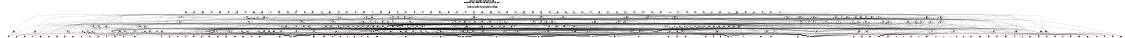 # Network structure generated by ABC

digraph network {
size = "7.5,10";
center = true;
edge [dir = back];

{
  node [shape = plaintext];
  edge [style = invis];
  LevelTitle1 [label=""];
  LevelTitle2 [label=""];
  Level5 [label = ""];
  Level4 [label = ""];
  Level3 [label = ""];
  Level2 [label = ""];
  Level1 [label = ""];
  Level0 [label = ""];
  LevelTitle1 ->  LevelTitle2 ->  Level5 ->  Level4 ->  Level3 ->  Level2 ->  Level1 ->  Level0;
}

{
  rank = same;
  LevelTitle1;
  title1 [shape=plaintext,
          fontsize=20,
          fontname = "Times-Roman",
          label="Network structure visualized by ABC\nBenchmark \"top\". Time was Wed Oct 16 16:07:39 2024. "
         ];
}

{
  rank = same;
  LevelTitle2;
  title2 [shape=plaintext,
          fontsize=18,
          fontname = "Times-Roman",
          label="The network contains 195 logic nodes and 0 latches.\n"
         ];
}

{
  rank = same;
  Level5;
  Node95 [label = "pc3", shape = invtriangle, color = coral, fillcolor = coral];
  Node96 [label = "pd4", shape = invtriangle, color = coral, fillcolor = coral];
  Node97 [label = "pe5", shape = invtriangle, color = coral, fillcolor = coral];
  Node98 [label = "pb3", shape = invtriangle, color = coral, fillcolor = coral];
  Node99 [label = "pd5", shape = invtriangle, color = coral, fillcolor = coral];
  Node100 [label = "pe4", shape = invtriangle, color = coral, fillcolor = coral];
  Node101 [label = "pa3", shape = invtriangle, color = coral, fillcolor = coral];
  Node102 [label = "pf4", shape = invtriangle, color = coral, fillcolor = coral];
  Node103 [label = "pg5", shape = invtriangle, color = coral, fillcolor = coral];
  Node104 [label = "pf5", shape = invtriangle, color = coral, fillcolor = coral];
  Node105 [label = "pg4", shape = invtriangle, color = coral, fillcolor = coral];
  Node106 [label = "pa5", shape = invtriangle, color = coral, fillcolor = coral];
  Node107 [label = "pg3", shape = invtriangle, color = coral, fillcolor = coral];
  Node108 [label = "pa4", shape = invtriangle, color = coral, fillcolor = coral];
  Node109 [label = "pf3", shape = invtriangle, color = coral, fillcolor = coral];
  Node110 [label = "pb4", shape = invtriangle, color = coral, fillcolor = coral];
  Node111 [label = "pc5", shape = invtriangle, color = coral, fillcolor = coral];
  Node112 [label = "pe3", shape = invtriangle, color = coral, fillcolor = coral];
  Node113 [label = "pb5", shape = invtriangle, color = coral, fillcolor = coral];
  Node114 [label = "pc4", shape = invtriangle, color = coral, fillcolor = coral];
  Node115 [label = "pd3", shape = invtriangle, color = coral, fillcolor = coral];
  Node116 [label = "pk3", shape = invtriangle, color = coral, fillcolor = coral];
  Node117 [label = "pl4", shape = invtriangle, color = coral, fillcolor = coral];
  Node118 [label = "pm5", shape = invtriangle, color = coral, fillcolor = coral];
  Node119 [label = "pj3", shape = invtriangle, color = coral, fillcolor = coral];
  Node120 [label = "pl5", shape = invtriangle, color = coral, fillcolor = coral];
  Node121 [label = "pm4", shape = invtriangle, color = coral, fillcolor = coral];
  Node122 [label = "pi3", shape = invtriangle, color = coral, fillcolor = coral];
  Node123 [label = "pn4", shape = invtriangle, color = coral, fillcolor = coral];
  Node124 [label = "po5", shape = invtriangle, color = coral, fillcolor = coral];
  Node125 [label = "ph3", shape = invtriangle, color = coral, fillcolor = coral];
  Node126 [label = "pn5", shape = invtriangle, color = coral, fillcolor = coral];
  Node127 [label = "po4", shape = invtriangle, color = coral, fillcolor = coral];
  Node128 [label = "ph4", shape = invtriangle, color = coral, fillcolor = coral];
  Node129 [label = "pi5", shape = invtriangle, color = coral, fillcolor = coral];
  Node130 [label = "po3", shape = invtriangle, color = coral, fillcolor = coral];
  Node131 [label = "ph5", shape = invtriangle, color = coral, fillcolor = coral];
  Node132 [label = "pi4", shape = invtriangle, color = coral, fillcolor = coral];
  Node133 [label = "pn3", shape = invtriangle, color = coral, fillcolor = coral];
  Node134 [label = "pj4", shape = invtriangle, color = coral, fillcolor = coral];
  Node135 [label = "pk5", shape = invtriangle, color = coral, fillcolor = coral];
  Node136 [label = "pm3", shape = invtriangle, color = coral, fillcolor = coral];
  Node137 [label = "pj5", shape = invtriangle, color = coral, fillcolor = coral];
  Node138 [label = "pk4", shape = invtriangle, color = coral, fillcolor = coral];
  Node139 [label = "pl3", shape = invtriangle, color = coral, fillcolor = coral];
  Node140 [label = "ps3", shape = invtriangle, color = coral, fillcolor = coral];
  Node141 [label = "pt4", shape = invtriangle, color = coral, fillcolor = coral];
  Node142 [label = "pr3", shape = invtriangle, color = coral, fillcolor = coral];
  Node143 [label = "pu4", shape = invtriangle, color = coral, fillcolor = coral];
  Node144 [label = "pq3", shape = invtriangle, color = coral, fillcolor = coral];
  Node145 [label = "pv4", shape = invtriangle, color = coral, fillcolor = coral];
  Node146 [label = "pp3", shape = invtriangle, color = coral, fillcolor = coral];
  Node147 [label = "pw4", shape = invtriangle, color = coral, fillcolor = coral];
  Node148 [label = "pp4", shape = invtriangle, color = coral, fillcolor = coral];
  Node149 [label = "pw3", shape = invtriangle, color = coral, fillcolor = coral];
  Node150 [label = "pq4", shape = invtriangle, color = coral, fillcolor = coral];
  Node151 [label = "pv3", shape = invtriangle, color = coral, fillcolor = coral];
  Node152 [label = "pw2", shape = invtriangle, color = coral, fillcolor = coral];
  Node153 [label = "pr4", shape = invtriangle, color = coral, fillcolor = coral];
  Node154 [label = "pu3", shape = invtriangle, color = coral, fillcolor = coral];
  Node155 [label = "ps4", shape = invtriangle, color = coral, fillcolor = coral];
  Node156 [label = "pt3", shape = invtriangle, color = coral, fillcolor = coral];
  Node157 [label = "pz2", shape = invtriangle, color = coral, fillcolor = coral];
  Node158 [label = "pz3", shape = invtriangle, color = coral, fillcolor = coral];
  Node159 [label = "px2", shape = invtriangle, color = coral, fillcolor = coral];
  Node160 [label = "py3", shape = invtriangle, color = coral, fillcolor = coral];
  Node161 [label = "px3", shape = invtriangle, color = coral, fillcolor = coral];
  Node162 [label = "py2", shape = invtriangle, color = coral, fillcolor = coral];
  Node163 [label = "px4", shape = invtriangle, color = coral, fillcolor = coral];
  Node164 [label = "py4", shape = invtriangle, color = coral, fillcolor = coral];
  Node165 [label = "pz4", shape = invtriangle, color = coral, fillcolor = coral];
}

{
  rank = same;
  Level4;
  Node172 [label = "172\n", shape = ellipse];
  Node195 [label = "195\n", shape = ellipse];
  Node202 [label = "202\n", shape = ellipse];
  Node211 [label = "211\n", shape = ellipse];
  Node216 [label = "216\n", shape = ellipse];
  Node222 [label = "222\n", shape = ellipse];
  Node225 [label = "225\n", shape = ellipse];
  Node231 [label = "231\n", shape = ellipse];
  Node237 [label = "237\n", shape = ellipse];
  Node241 [label = "241\n", shape = ellipse];
  Node250 [label = "250\n", shape = ellipse];
  Node255 [label = "255\n", shape = ellipse];
  Node264 [label = "264\n", shape = ellipse];
  Node269 [label = "269\n", shape = ellipse];
  Node273 [label = "273\n", shape = ellipse];
  Node276 [label = "276\n", shape = ellipse];
  Node290 [label = "290\n", shape = ellipse];
  Node301 [label = "301\n", shape = ellipse];
  Node306 [label = "306\n", shape = ellipse];
  Node310 [label = "310\n", shape = ellipse];
  Node314 [label = "314\n", shape = ellipse];
  Node318 [label = "318\n", shape = ellipse];
  Node321 [label = "321\n", shape = ellipse];
  Node325 [label = "325\n", shape = ellipse];
  Node328 [label = "328\n", shape = ellipse];
  Node331 [label = "331\n", shape = ellipse];
  Node335 [label = "335\n", shape = ellipse];
  Node339 [label = "339\n", shape = ellipse];
  Node342 [label = "342\n", shape = ellipse];
  Node347 [label = "347\n", shape = ellipse];
  Node350 [label = "350\n", shape = ellipse];
  Node353 [label = "353\n", shape = ellipse];
}

{
  rank = same;
  Level3;
  Node167 [label = "167\n", shape = ellipse];
  Node173 [label = "173\n", shape = ellipse];
  Node183 [label = "183\n", shape = ellipse];
  Node189 [label = "189\n", shape = ellipse];
  Node196 [label = "196\n", shape = ellipse];
  Node203 [label = "203\n", shape = ellipse];
  Node212 [label = "212\n", shape = ellipse];
  Node217 [label = "217\n", shape = ellipse];
  Node219 [label = "219\n", shape = ellipse];
  Node221 [label = "221\n", shape = ellipse];
  Node223 [label = "223\n", shape = ellipse];
  Node226 [label = "226\n", shape = ellipse];
  Node232 [label = "232\n", shape = ellipse];
  Node238 [label = "238\n", shape = ellipse];
  Node242 [label = "242\n", shape = ellipse];
  Node251 [label = "251\n", shape = ellipse];
  Node256 [label = "256\n", shape = ellipse];
  Node265 [label = "265\n", shape = ellipse];
  Node270 [label = "270\n", shape = ellipse];
  Node274 [label = "274\n", shape = ellipse];
  Node277 [label = "277\n", shape = ellipse];
  Node283 [label = "283\n", shape = ellipse];
  Node286 [label = "286\n", shape = ellipse];
  Node291 [label = "291\n", shape = ellipse];
  Node295 [label = "295\n", shape = ellipse];
  Node296 [label = "296\n", shape = ellipse];
  Node298 [label = "298\n", shape = ellipse];
  Node302 [label = "302\n", shape = ellipse];
  Node307 [label = "307\n", shape = ellipse];
  Node311 [label = "311\n", shape = ellipse];
  Node315 [label = "315\n", shape = ellipse];
  Node319 [label = "319\n", shape = ellipse];
  Node322 [label = "322\n", shape = ellipse];
  Node326 [label = "326\n", shape = ellipse];
  Node329 [label = "329\n", shape = ellipse];
  Node332 [label = "332\n", shape = ellipse];
  Node336 [label = "336\n", shape = ellipse];
  Node340 [label = "340\n", shape = ellipse];
  Node343 [label = "343\n", shape = ellipse];
  Node348 [label = "348\n", shape = ellipse];
  Node351 [label = "351\n", shape = ellipse];
  Node354 [label = "354\n", shape = ellipse];
}

{
  rank = same;
  Level2;
  Node168 [label = "168\n", shape = ellipse];
  Node174 [label = "174\n", shape = ellipse];
  Node179 [label = "179\n", shape = ellipse];
  Node184 [label = "184\n", shape = ellipse];
  Node186 [label = "186\n", shape = ellipse];
  Node190 [label = "190\n", shape = ellipse];
  Node193 [label = "193\n", shape = ellipse];
  Node197 [label = "197\n", shape = ellipse];
  Node201 [label = "201\n", shape = ellipse];
  Node204 [label = "204\n", shape = ellipse];
  Node205 [label = "205\n", shape = ellipse];
  Node207 [label = "207\n", shape = ellipse];
  Node209 [label = "209\n", shape = ellipse];
  Node214 [label = "214\n", shape = ellipse];
  Node220 [label = "220\n", shape = ellipse];
  Node224 [label = "224\n", shape = ellipse];
  Node228 [label = "228\n", shape = ellipse];
  Node233 [label = "233\n", shape = ellipse];
  Node239 [label = "239\n", shape = ellipse];
  Node243 [label = "243\n", shape = ellipse];
  Node244 [label = "244\n", shape = ellipse];
  Node248 [label = "248\n", shape = ellipse];
  Node252 [label = "252\n", shape = ellipse];
  Node253 [label = "253\n", shape = ellipse];
  Node257 [label = "257\n", shape = ellipse];
  Node260 [label = "260\n", shape = ellipse];
  Node261 [label = "261\n", shape = ellipse];
  Node266 [label = "266\n", shape = ellipse];
  Node267 [label = "267\n", shape = ellipse];
  Node271 [label = "271\n", shape = ellipse];
  Node275 [label = "275\n", shape = ellipse];
  Node278 [label = "278\n", shape = ellipse];
  Node280 [label = "280\n", shape = ellipse];
  Node284 [label = "284\n", shape = ellipse];
  Node285 [label = "285\n", shape = ellipse];
  Node287 [label = "287\n", shape = ellipse];
  Node292 [label = "292\n", shape = ellipse];
  Node294 [label = "294\n", shape = ellipse];
  Node297 [label = "297\n", shape = ellipse];
  Node299 [label = "299\n", shape = ellipse];
  Node300 [label = "300\n", shape = ellipse];
  Node303 [label = "303\n", shape = ellipse];
  Node308 [label = "308\n", shape = ellipse];
  Node312 [label = "312\n", shape = ellipse];
  Node316 [label = "316\n", shape = ellipse];
  Node320 [label = "320\n", shape = ellipse];
  Node323 [label = "323\n", shape = ellipse];
  Node324 [label = "324\n", shape = ellipse];
  Node327 [label = "327\n", shape = ellipse];
  Node330 [label = "330\n", shape = ellipse];
  Node333 [label = "333\n", shape = ellipse];
  Node337 [label = "337\n", shape = ellipse];
  Node345 [label = "345\n", shape = ellipse];
  Node349 [label = "349\n", shape = ellipse];
  Node352 [label = "352\n", shape = ellipse];
  Node355 [label = "355\n", shape = ellipse];
}

{
  rank = same;
  Level1;
  Node169 [label = "169\n", shape = ellipse];
  Node170 [label = "170\n", shape = ellipse];
  Node171 [label = "171\n", shape = ellipse];
  Node175 [label = "175\n", shape = ellipse];
  Node176 [label = "176\n", shape = ellipse];
  Node177 [label = "177\n", shape = ellipse];
  Node178 [label = "178\n", shape = ellipse];
  Node180 [label = "180\n", shape = ellipse];
  Node181 [label = "181\n", shape = ellipse];
  Node182 [label = "182\n", shape = ellipse];
  Node185 [label = "185\n", shape = ellipse];
  Node187 [label = "187\n", shape = ellipse];
  Node188 [label = "188\n", shape = ellipse];
  Node191 [label = "191\n", shape = ellipse];
  Node192 [label = "192\n", shape = ellipse];
  Node194 [label = "194\n", shape = ellipse];
  Node198 [label = "198\n", shape = ellipse];
  Node199 [label = "199\n", shape = ellipse];
  Node200 [label = "200\n", shape = ellipse];
  Node206 [label = "206\n", shape = ellipse];
  Node208 [label = "208\n", shape = ellipse];
  Node210 [label = "210\n", shape = ellipse];
  Node213 [label = "213\n", shape = ellipse];
  Node215 [label = "215\n", shape = ellipse];
  Node218 [label = "218\n", shape = ellipse];
  Node227 [label = "227\n", shape = ellipse];
  Node229 [label = "229\n", shape = ellipse];
  Node230 [label = "230\n", shape = ellipse];
  Node234 [label = "234\n", shape = ellipse];
  Node235 [label = "235\n", shape = ellipse];
  Node236 [label = "236\n", shape = ellipse];
  Node240 [label = "240\n", shape = ellipse];
  Node245 [label = "245\n", shape = ellipse];
  Node246 [label = "246\n", shape = ellipse];
  Node247 [label = "247\n", shape = ellipse];
  Node249 [label = "249\n", shape = ellipse];
  Node254 [label = "254\n", shape = ellipse];
  Node258 [label = "258\n", shape = ellipse];
  Node259 [label = "259\n", shape = ellipse];
  Node262 [label = "262\n", shape = ellipse];
  Node263 [label = "263\n", shape = ellipse];
  Node268 [label = "268\n", shape = ellipse];
  Node272 [label = "272\n", shape = ellipse];
  Node279 [label = "279\n", shape = ellipse];
  Node281 [label = "281\n", shape = ellipse];
  Node282 [label = "282\n", shape = ellipse];
  Node288 [label = "288\n", shape = ellipse];
  Node289 [label = "289\n", shape = ellipse];
  Node293 [label = "293\n", shape = ellipse];
  Node304 [label = "304\n", shape = ellipse];
  Node305 [label = "305\n", shape = ellipse];
  Node309 [label = "309\n", shape = ellipse];
  Node313 [label = "313\n", shape = ellipse];
  Node317 [label = "317\n", shape = ellipse];
  Node334 [label = "334\n", shape = ellipse];
  Node338 [label = "338\n", shape = ellipse];
  Node341 [label = "341\n", shape = ellipse];
  Node344 [label = "344\n", shape = ellipse];
  Node346 [label = "346\n", shape = ellipse];
  Node356 [label = "356\n", shape = ellipse];
  Node357 [label = "357\n", shape = ellipse];
  Node358 [label = "358\n", shape = ellipse];
  Node359 [label = "359\n", shape = ellipse];
  Node360 [label = "360\n", shape = ellipse];
  Node361 [label = "361\n", shape = ellipse];
}

{
  rank = same;
  Level0;
  Node1 [label = "pa1", shape = triangle, color = coral, fillcolor = coral];
  Node2 [label = "pb2", shape = triangle, color = coral, fillcolor = coral];
  Node3 [label = "pp", shape = triangle, color = coral, fillcolor = coral];
  Node4 [label = "pa0", shape = triangle, color = coral, fillcolor = coral];
  Node5 [label = "pc2", shape = triangle, color = coral, fillcolor = coral];
  Node6 [label = "pq", shape = triangle, color = coral, fillcolor = coral];
  Node7 [label = "pb0", shape = triangle, color = coral, fillcolor = coral];
  Node8 [label = "pc1", shape = triangle, color = coral, fillcolor = coral];
  Node9 [label = "pr", shape = triangle, color = coral, fillcolor = coral];
  Node10 [label = "pa2", shape = triangle, color = coral, fillcolor = coral];
  Node11 [label = "pb1", shape = triangle, color = coral, fillcolor = coral];
  Node12 [label = "pc0", shape = triangle, color = coral, fillcolor = coral];
  Node13 [label = "ps", shape = triangle, color = coral, fillcolor = coral];
  Node14 [label = "pd0", shape = triangle, color = coral, fillcolor = coral];
  Node15 [label = "pe1", shape = triangle, color = coral, fillcolor = coral];
  Node16 [label = "pf2", shape = triangle, color = coral, fillcolor = coral];
  Node17 [label = "pt", shape = triangle, color = coral, fillcolor = coral];
  Node18 [label = "pd1", shape = triangle, color = coral, fillcolor = coral];
  Node19 [label = "pe0", shape = triangle, color = coral, fillcolor = coral];
  Node20 [label = "pg2", shape = triangle, color = coral, fillcolor = coral];
  Node21 [label = "pu", shape = triangle, color = coral, fillcolor = coral];
  Node22 [label = "pd2", shape = triangle, color = coral, fillcolor = coral];
  Node23 [label = "pf0", shape = triangle, color = coral, fillcolor = coral];
  Node24 [label = "pg1", shape = triangle, color = coral, fillcolor = coral];
  Node25 [label = "pv", shape = triangle, color = coral, fillcolor = coral];
  Node26 [label = "pe2", shape = triangle, color = coral, fillcolor = coral];
  Node27 [label = "pf1", shape = triangle, color = coral, fillcolor = coral];
  Node28 [label = "pg0", shape = triangle, color = coral, fillcolor = coral];
  Node29 [label = "pw", shape = triangle, color = coral, fillcolor = coral];
  Node30 [label = "ph0", shape = triangle, color = coral, fillcolor = coral];
  Node31 [label = "pi1", shape = triangle, color = coral, fillcolor = coral];
  Node32 [label = "pj2", shape = triangle, color = coral, fillcolor = coral];
  Node33 [label = "px", shape = triangle, color = coral, fillcolor = coral];
  Node34 [label = "ph1", shape = triangle, color = coral, fillcolor = coral];
  Node35 [label = "pi0", shape = triangle, color = coral, fillcolor = coral];
  Node36 [label = "pk2", shape = triangle, color = coral, fillcolor = coral];
  Node37 [label = "py", shape = triangle, color = coral, fillcolor = coral];
  Node38 [label = "ph2", shape = triangle, color = coral, fillcolor = coral];
  Node39 [label = "pk1", shape = triangle, color = coral, fillcolor = coral];
  Node40 [label = "pz", shape = triangle, color = coral, fillcolor = coral];
  Node41 [label = "pi2", shape = triangle, color = coral, fillcolor = coral];
  Node42 [label = "pj1", shape = triangle, color = coral, fillcolor = coral];
  Node43 [label = "pk0", shape = triangle, color = coral, fillcolor = coral];
  Node44 [label = "pl0", shape = triangle, color = coral, fillcolor = coral];
  Node45 [label = "pm1", shape = triangle, color = coral, fillcolor = coral];
  Node46 [label = "pn2", shape = triangle, color = coral, fillcolor = coral];
  Node47 [label = "pl1", shape = triangle, color = coral, fillcolor = coral];
  Node48 [label = "pm0", shape = triangle, color = coral, fillcolor = coral];
  Node49 [label = "po2", shape = triangle, color = coral, fillcolor = coral];
  Node50 [label = "pl2", shape = triangle, color = coral, fillcolor = coral];
  Node51 [label = "pn0", shape = triangle, color = coral, fillcolor = coral];
  Node52 [label = "po1", shape = triangle, color = coral, fillcolor = coral];
  Node53 [label = "pm2", shape = triangle, color = coral, fillcolor = coral];
  Node54 [label = "pn1", shape = triangle, color = coral, fillcolor = coral];
  Node55 [label = "po0", shape = triangle, color = coral, fillcolor = coral];
  Node56 [label = "pp0", shape = triangle, color = coral, fillcolor = coral];
  Node57 [label = "pq1", shape = triangle, color = coral, fillcolor = coral];
  Node58 [label = "pr2", shape = triangle, color = coral, fillcolor = coral];
  Node59 [label = "pa", shape = triangle, color = coral, fillcolor = coral];
  Node60 [label = "pp1", shape = triangle, color = coral, fillcolor = coral];
  Node61 [label = "pq0", shape = triangle, color = coral, fillcolor = coral];
  Node62 [label = "ps2", shape = triangle, color = coral, fillcolor = coral];
  Node63 [label = "pb", shape = triangle, color = coral, fillcolor = coral];
  Node64 [label = "pp2", shape = triangle, color = coral, fillcolor = coral];
  Node65 [label = "pr0", shape = triangle, color = coral, fillcolor = coral];
  Node66 [label = "ps1", shape = triangle, color = coral, fillcolor = coral];
  Node67 [label = "pq2", shape = triangle, color = coral, fillcolor = coral];
  Node68 [label = "pr1", shape = triangle, color = coral, fillcolor = coral];
  Node69 [label = "ps0", shape = triangle, color = coral, fillcolor = coral];
  Node70 [label = "pt0", shape = triangle, color = coral, fillcolor = coral];
  Node71 [label = "pu1", shape = triangle, color = coral, fillcolor = coral];
  Node72 [label = "pv2", shape = triangle, color = coral, fillcolor = coral];
  Node73 [label = "pt1", shape = triangle, color = coral, fillcolor = coral];
  Node74 [label = "pu0", shape = triangle, color = coral, fillcolor = coral];
  Node75 [label = "pt2", shape = triangle, color = coral, fillcolor = coral];
  Node76 [label = "pv0", shape = triangle, color = coral, fillcolor = coral];
  Node77 [label = "pw1", shape = triangle, color = coral, fillcolor = coral];
  Node78 [label = "pg", shape = triangle, color = coral, fillcolor = coral];
  Node79 [label = "pu2", shape = triangle, color = coral, fillcolor = coral];
  Node80 [label = "pv1", shape = triangle, color = coral, fillcolor = coral];
  Node81 [label = "pw0", shape = triangle, color = coral, fillcolor = coral];
  Node82 [label = "ph", shape = triangle, color = coral, fillcolor = coral];
  Node83 [label = "px0", shape = triangle, color = coral, fillcolor = coral];
  Node84 [label = "py1", shape = triangle, color = coral, fillcolor = coral];
  Node85 [label = "pi", shape = triangle, color = coral, fillcolor = coral];
  Node86 [label = "px1", shape = triangle, color = coral, fillcolor = coral];
  Node87 [label = "py0", shape = triangle, color = coral, fillcolor = coral];
  Node88 [label = "pz0", shape = triangle, color = coral, fillcolor = coral];
  Node89 [label = "pk", shape = triangle, color = coral, fillcolor = coral];
  Node90 [label = "pz1", shape = triangle, color = coral, fillcolor = coral];
  Node91 [label = "pl", shape = triangle, color = coral, fillcolor = coral];
  Node92 [label = "pm", shape = triangle, color = coral, fillcolor = coral];
  Node93 [label = "pn", shape = triangle, color = coral, fillcolor = coral];
  Node94 [label = "po", shape = triangle, color = coral, fillcolor = coral];
}

title1 -> title2 [style = invis];
title2 -> Node95 [style = invis];
title2 -> Node96 [style = invis];
title2 -> Node97 [style = invis];
title2 -> Node98 [style = invis];
title2 -> Node99 [style = invis];
title2 -> Node100 [style = invis];
title2 -> Node101 [style = invis];
title2 -> Node102 [style = invis];
title2 -> Node103 [style = invis];
title2 -> Node104 [style = invis];
title2 -> Node105 [style = invis];
title2 -> Node106 [style = invis];
title2 -> Node107 [style = invis];
title2 -> Node108 [style = invis];
title2 -> Node109 [style = invis];
title2 -> Node110 [style = invis];
title2 -> Node111 [style = invis];
title2 -> Node112 [style = invis];
title2 -> Node113 [style = invis];
title2 -> Node114 [style = invis];
title2 -> Node115 [style = invis];
title2 -> Node116 [style = invis];
title2 -> Node117 [style = invis];
title2 -> Node118 [style = invis];
title2 -> Node119 [style = invis];
title2 -> Node120 [style = invis];
title2 -> Node121 [style = invis];
title2 -> Node122 [style = invis];
title2 -> Node123 [style = invis];
title2 -> Node124 [style = invis];
title2 -> Node125 [style = invis];
title2 -> Node126 [style = invis];
title2 -> Node127 [style = invis];
title2 -> Node128 [style = invis];
title2 -> Node129 [style = invis];
title2 -> Node130 [style = invis];
title2 -> Node131 [style = invis];
title2 -> Node132 [style = invis];
title2 -> Node133 [style = invis];
title2 -> Node134 [style = invis];
title2 -> Node135 [style = invis];
title2 -> Node136 [style = invis];
title2 -> Node137 [style = invis];
title2 -> Node138 [style = invis];
title2 -> Node139 [style = invis];
title2 -> Node140 [style = invis];
title2 -> Node141 [style = invis];
title2 -> Node142 [style = invis];
title2 -> Node143 [style = invis];
title2 -> Node144 [style = invis];
title2 -> Node145 [style = invis];
title2 -> Node146 [style = invis];
title2 -> Node147 [style = invis];
title2 -> Node148 [style = invis];
title2 -> Node149 [style = invis];
title2 -> Node150 [style = invis];
title2 -> Node151 [style = invis];
title2 -> Node152 [style = invis];
title2 -> Node153 [style = invis];
title2 -> Node154 [style = invis];
title2 -> Node155 [style = invis];
title2 -> Node156 [style = invis];
title2 -> Node157 [style = invis];
title2 -> Node158 [style = invis];
title2 -> Node159 [style = invis];
title2 -> Node160 [style = invis];
title2 -> Node161 [style = invis];
title2 -> Node162 [style = invis];
title2 -> Node163 [style = invis];
title2 -> Node164 [style = invis];
title2 -> Node165 [style = invis];
Node95 -> Node96 [style = invis];
Node96 -> Node97 [style = invis];
Node97 -> Node98 [style = invis];
Node98 -> Node99 [style = invis];
Node99 -> Node100 [style = invis];
Node100 -> Node101 [style = invis];
Node101 -> Node102 [style = invis];
Node102 -> Node103 [style = invis];
Node103 -> Node104 [style = invis];
Node104 -> Node105 [style = invis];
Node105 -> Node106 [style = invis];
Node106 -> Node107 [style = invis];
Node107 -> Node108 [style = invis];
Node108 -> Node109 [style = invis];
Node109 -> Node110 [style = invis];
Node110 -> Node111 [style = invis];
Node111 -> Node112 [style = invis];
Node112 -> Node113 [style = invis];
Node113 -> Node114 [style = invis];
Node114 -> Node115 [style = invis];
Node115 -> Node116 [style = invis];
Node116 -> Node117 [style = invis];
Node117 -> Node118 [style = invis];
Node118 -> Node119 [style = invis];
Node119 -> Node120 [style = invis];
Node120 -> Node121 [style = invis];
Node121 -> Node122 [style = invis];
Node122 -> Node123 [style = invis];
Node123 -> Node124 [style = invis];
Node124 -> Node125 [style = invis];
Node125 -> Node126 [style = invis];
Node126 -> Node127 [style = invis];
Node127 -> Node128 [style = invis];
Node128 -> Node129 [style = invis];
Node129 -> Node130 [style = invis];
Node130 -> Node131 [style = invis];
Node131 -> Node132 [style = invis];
Node132 -> Node133 [style = invis];
Node133 -> Node134 [style = invis];
Node134 -> Node135 [style = invis];
Node135 -> Node136 [style = invis];
Node136 -> Node137 [style = invis];
Node137 -> Node138 [style = invis];
Node138 -> Node139 [style = invis];
Node139 -> Node140 [style = invis];
Node140 -> Node141 [style = invis];
Node141 -> Node142 [style = invis];
Node142 -> Node143 [style = invis];
Node143 -> Node144 [style = invis];
Node144 -> Node145 [style = invis];
Node145 -> Node146 [style = invis];
Node146 -> Node147 [style = invis];
Node147 -> Node148 [style = invis];
Node148 -> Node149 [style = invis];
Node149 -> Node150 [style = invis];
Node150 -> Node151 [style = invis];
Node151 -> Node152 [style = invis];
Node152 -> Node153 [style = invis];
Node153 -> Node154 [style = invis];
Node154 -> Node155 [style = invis];
Node155 -> Node156 [style = invis];
Node156 -> Node157 [style = invis];
Node157 -> Node158 [style = invis];
Node158 -> Node159 [style = invis];
Node159 -> Node160 [style = invis];
Node160 -> Node161 [style = invis];
Node161 -> Node162 [style = invis];
Node162 -> Node163 [style = invis];
Node163 -> Node164 [style = invis];
Node164 -> Node165 [style = invis];
Node95 -> Node167 [style = solid];
Node96 -> Node172 [style = solid];
Node97 -> Node179 [style = solid];
Node98 -> Node356 [style = solid];
Node99 -> Node182 [style = solid];
Node100 -> Node183 [style = solid];
Node101 -> Node357 [style = solid];
Node102 -> Node186 [style = solid];
Node103 -> Node189 [style = solid];
Node104 -> Node193 [style = solid];
Node105 -> Node195 [style = solid];
Node106 -> Node202 [style = solid];
Node107 -> Node209 [style = solid];
Node108 -> Node211 [style = solid];
Node109 -> Node214 [style = solid];
Node110 -> Node216 [style = solid];
Node111 -> Node219 [style = solid];
Node112 -> Node221 [style = solid];
Node113 -> Node222 [style = solid];
Node114 -> Node225 [style = solid];
Node115 -> Node228 [style = solid];
Node116 -> Node230 [style = solid];
Node117 -> Node231 [style = solid];
Node118 -> Node234 [style = solid];
Node119 -> Node235 [style = solid];
Node120 -> Node236 [style = solid];
Node121 -> Node237 [style = solid];
Node122 -> Node240 [style = solid];
Node123 -> Node241 [style = solid];
Node124 -> Node244 [style = solid];
Node125 -> Node247 [style = solid];
Node126 -> Node248 [style = solid];
Node127 -> Node250 [style = solid];
Node128 -> Node253 [style = solid];
Node129 -> Node255 [style = solid];
Node130 -> Node263 [style = solid];
Node131 -> Node264 [style = solid];
Node132 -> Node269 [style = solid];
Node133 -> Node272 [style = solid];
Node134 -> Node273 [style = solid];
Node135 -> Node276 [style = solid];
Node136 -> Node289 [style = solid];
Node137 -> Node290 [style = solid];
Node138 -> Node301 [style = solid];
Node139 -> Node304 [style = solid];
Node140 -> Node305 [style = solid];
Node141 -> Node306 [style = solid];
Node142 -> Node309 [style = solid];
Node143 -> Node310 [style = solid];
Node144 -> Node313 [style = solid];
Node145 -> Node314 [style = solid];
Node146 -> Node317 [style = solid];
Node147 -> Node318 [style = solid];
Node148 -> Node321 [style = solid];
Node149 -> Node324 [style = solid];
Node150 -> Node325 [style = solid];
Node151 -> Node328 [style = solid];
Node152 -> Node358 [style = solid];
Node153 -> Node331 [style = solid];
Node154 -> Node334 [style = solid];
Node155 -> Node335 [style = solid];
Node156 -> Node338 [style = solid];
Node157 -> Node359 [style = solid];
Node158 -> Node339 [style = solid];
Node159 -> Node360 [style = solid];
Node160 -> Node342 [style = solid];
Node161 -> Node345 [style = solid];
Node162 -> Node361 [style = solid];
Node163 -> Node347 [style = solid];
Node164 -> Node350 [style = solid];
Node165 -> Node353 [style = solid];
Node167 -> Node168 [style = solid];
Node167 -> Node170 [style = solid];
Node167 -> Node171 [style = solid];
Node167 -> Node35 [style = solid];
Node167 -> Node62 [style = solid];
Node168 -> Node169 [style = solid];
Node168 -> Node30 [style = solid];
Node168 -> Node67 [style = solid];
Node168 -> Node75 [style = solid];
Node168 -> Node85 [style = solid];
Node169 -> Node15 [style = solid];
Node169 -> Node35 [style = solid];
Node170 -> Node46 [style = solid];
Node170 -> Node49 [style = solid];
Node170 -> Node58 [style = solid];
Node170 -> Node64 [style = solid];
Node171 -> Node15 [style = solid];
Node171 -> Node67 [style = solid];
Node171 -> Node85 [style = solid];
Node172 -> Node173 [style = solid];
Node172 -> Node177 [style = solid];
Node172 -> Node178 [style = solid];
Node172 -> Node8 [style = solid];
Node172 -> Node39 [style = solid];
Node173 -> Node174 [style = solid];
Node173 -> Node177 [style = solid];
Node173 -> Node15 [style = solid];
Node173 -> Node46 [style = solid];
Node173 -> Node70 [style = solid];
Node174 -> Node175 [style = solid];
Node174 -> Node176 [style = solid];
Node174 -> Node46 [style = solid];
Node174 -> Node49 [style = solid];
Node175 -> Node58 [style = solid];
Node175 -> Node64 [style = solid];
Node175 -> Node67 [style = solid];
Node176 -> Node8 [style = solid];
Node176 -> Node15 [style = solid];
Node177 -> Node49 [style = solid];
Node177 -> Node58 [style = solid];
Node177 -> Node64 [style = solid];
Node177 -> Node67 [style = solid];
Node178 -> Node8 [style = solid];
Node178 -> Node15 [style = solid];
Node178 -> Node39 [style = solid];
Node178 -> Node46 [style = solid];
Node178 -> Node70 [style = solid];
Node179 -> Node180 [style = solid];
Node179 -> Node181 [style = solid];
Node179 -> Node36 [style = solid];
Node179 -> Node50 [style = solid];
Node179 -> Node79 [style = solid];
Node180 -> Node8 [style = solid];
Node180 -> Node36 [style = solid];
Node180 -> Node50 [style = solid];
Node180 -> Node53 [style = solid];
Node181 -> Node63 [style = solid];
Node181 -> Node74 [style = solid];
Node182 -> Node8 [style = solid];
Node182 -> Node36 [style = solid];
Node182 -> Node63 [style = solid];
Node182 -> Node74 [style = solid];
Node182 -> Node79 [style = solid];
Node183 -> Node184 [style = solid];
Node183 -> Node8 [style = solid];
Node183 -> Node47 [style = solid];
Node184 -> Node176 [style = solid];
Node184 -> Node185 [style = solid];
Node184 -> Node49 [style = solid];
Node184 -> Node67 [style = solid];
Node185 -> Node46 [style = solid];
Node185 -> Node58 [style = solid];
Node185 -> Node64 [style = solid];
Node186 -> Node187 [style = solid];
Node186 -> Node188 [style = solid];
Node186 -> Node45 [style = solid];
Node187 -> Node28 [style = solid];
Node187 -> Node35 [style = solid];
Node187 -> Node72 [style = solid];
Node188 -> Node36 [style = solid];
Node188 -> Node50 [style = solid];
Node188 -> Node53 [style = solid];
Node188 -> Node78 [style = solid];
Node188 -> Node82 [style = solid];
Node189 -> Node190 [style = solid];
Node189 -> Node192 [style = solid];
Node189 -> Node15 [style = solid];
Node189 -> Node18 [style = solid];
Node189 -> Node46 [style = solid];
Node190 -> Node191 [style = solid];
Node190 -> Node36 [style = solid];
Node190 -> Node46 [style = solid];
Node190 -> Node50 [style = solid];
Node190 -> Node53 [style = solid];
Node191 -> Node8 [style = solid];
Node191 -> Node15 [style = solid];
Node191 -> Node18 [style = solid];
Node191 -> Node46 [style = solid];
Node192 -> Node36 [style = solid];
Node192 -> Node50 [style = solid];
Node192 -> Node53 [style = solid];
Node193 -> Node181 [style = solid];
Node193 -> Node194 [style = solid];
Node193 -> Node50 [style = solid];
Node193 -> Node53 [style = solid];
Node193 -> Node79 [style = solid];
Node194 -> Node8 [style = solid];
Node194 -> Node36 [style = solid];
Node194 -> Node50 [style = solid];
Node194 -> Node53 [style = solid];
Node195 -> Node196 [style = solid];
Node195 -> Node201 [style = solid];
Node195 -> Node200 [style = solid];
Node195 -> Node30 [style = solid];
Node195 -> Node82 [style = solid];
Node196 -> Node197 [style = solid];
Node196 -> Node200 [style = solid];
Node196 -> Node30 [style = solid];
Node196 -> Node35 [style = solid];
Node196 -> Node85 [style = solid];
Node197 -> Node198 [style = solid];
Node197 -> Node199 [style = solid];
Node197 -> Node72 [style = solid];
Node197 -> Node78 [style = solid];
Node197 -> Node82 [style = solid];
Node198 -> Node28 [style = solid];
Node198 -> Node45 [style = solid];
Node199 -> Node15 [style = solid];
Node199 -> Node35 [style = solid];
Node199 -> Node48 [style = solid];
Node199 -> Node54 [style = solid];
Node200 -> Node28 [style = solid];
Node200 -> Node45 [style = solid];
Node200 -> Node72 [style = solid];
Node201 -> Node169 [style = solid];
Node201 -> Node200 [style = solid];
Node201 -> Node48 [style = solid];
Node201 -> Node52 [style = solid];
Node201 -> Node78 [style = solid];
Node202 -> Node203 [style = solid];
Node202 -> Node205 [style = solid];
Node202 -> Node207 [style = solid];
Node202 -> Node35 [style = solid];
Node202 -> Node38 [style = solid];
Node203 -> Node204 [style = solid];
Node203 -> Node169 [style = solid];
Node203 -> Node41 [style = solid];
Node203 -> Node48 [style = solid];
Node204 -> Node200 [style = solid];
Node204 -> Node30 [style = solid];
Node204 -> Node78 [style = solid];
Node204 -> Node82 [style = solid];
Node204 -> Node85 [style = solid];
Node205 -> Node200 [style = solid];
Node205 -> Node206 [style = solid];
Node205 -> Node15 [style = solid];
Node205 -> Node48 [style = solid];
Node206 -> Node30 [style = solid];
Node206 -> Node78 [style = solid];
Node206 -> Node82 [style = solid];
Node206 -> Node85 [style = solid];
Node207 -> Node206 [style = solid];
Node207 -> Node208 [style = solid];
Node207 -> Node12 [style = solid];
Node207 -> Node28 [style = solid];
Node208 -> Node35 [style = solid];
Node208 -> Node45 [style = solid];
Node208 -> Node72 [style = solid];
Node209 -> Node175 [style = solid];
Node209 -> Node210 [style = solid];
Node209 -> Node15 [style = solid];
Node209 -> Node49 [style = solid];
Node209 -> Node51 [style = solid];
Node210 -> Node8 [style = solid];
Node210 -> Node35 [style = solid];
Node210 -> Node46 [style = solid];
Node210 -> Node51 [style = solid];
Node211 -> Node212 [style = solid];
Node211 -> Node177 [style = solid];
Node211 -> Node213 [style = solid];
Node211 -> Node8 [style = solid];
Node211 -> Node34 [style = solid];
Node212 -> Node174 [style = solid];
Node212 -> Node177 [style = solid];
Node212 -> Node15 [style = solid];
Node212 -> Node46 [style = solid];
Node212 -> Node61 [style = solid];
Node213 -> Node8 [style = solid];
Node213 -> Node15 [style = solid];
Node213 -> Node34 [style = solid];
Node213 -> Node46 [style = solid];
Node213 -> Node61 [style = solid];
Node214 -> Node215 [style = solid];
Node214 -> Node28 [style = solid];
Node214 -> Node35 [style = solid];
Node214 -> Node48 [style = solid];
Node214 -> Node72 [style = solid];
Node215 -> Node30 [style = solid];
Node215 -> Node45 [style = solid];
Node215 -> Node78 [style = solid];
Node215 -> Node82 [style = solid];
Node215 -> Node85 [style = solid];
Node216 -> Node217 [style = solid];
Node216 -> Node177 [style = solid];
Node216 -> Node218 [style = solid];
Node216 -> Node8 [style = solid];
Node216 -> Node31 [style = solid];
Node217 -> Node174 [style = solid];
Node217 -> Node177 [style = solid];
Node217 -> Node15 [style = solid];
Node217 -> Node46 [style = solid];
Node217 -> Node65 [style = solid];
Node218 -> Node8 [style = solid];
Node218 -> Node15 [style = solid];
Node218 -> Node31 [style = solid];
Node218 -> Node46 [style = solid];
Node218 -> Node65 [style = solid];
Node219 -> Node205 [style = solid];
Node219 -> Node220 [style = solid];
Node219 -> Node32 [style = solid];
Node219 -> Node35 [style = solid];
Node220 -> Node206 [style = solid];
Node220 -> Node208 [style = solid];
Node220 -> Node19 [style = solid];
Node220 -> Node28 [style = solid];
Node221 -> Node184 [style = solid];
Node221 -> Node8 [style = solid];
Node221 -> Node44 [style = solid];
Node222 -> Node223 [style = solid];
Node222 -> Node205 [style = solid];
Node222 -> Node224 [style = solid];
Node222 -> Node35 [style = solid];
Node222 -> Node41 [style = solid];
Node223 -> Node204 [style = solid];
Node223 -> Node169 [style = solid];
Node223 -> Node32 [style = solid];
Node223 -> Node48 [style = solid];
Node224 -> Node206 [style = solid];
Node224 -> Node208 [style = solid];
Node224 -> Node14 [style = solid];
Node224 -> Node28 [style = solid];
Node225 -> Node226 [style = solid];
Node225 -> Node177 [style = solid];
Node225 -> Node227 [style = solid];
Node225 -> Node8 [style = solid];
Node225 -> Node42 [style = solid];
Node226 -> Node174 [style = solid];
Node226 -> Node177 [style = solid];
Node226 -> Node15 [style = solid];
Node226 -> Node46 [style = solid];
Node226 -> Node69 [style = solid];
Node227 -> Node8 [style = solid];
Node227 -> Node15 [style = solid];
Node227 -> Node42 [style = solid];
Node227 -> Node46 [style = solid];
Node227 -> Node69 [style = solid];
Node228 -> Node215 [style = solid];
Node228 -> Node229 [style = solid];
Node228 -> Node8 [style = solid];
Node228 -> Node28 [style = solid];
Node228 -> Node72 [style = solid];
Node229 -> Node8 [style = solid];
Node229 -> Node23 [style = solid];
Node229 -> Node43 [style = solid];
Node229 -> Node72 [style = solid];
Node230 -> Node8 [style = solid];
Node230 -> Node35 [style = solid];
Node230 -> Node65 [style = solid];
Node231 -> Node232 [style = solid];
Node231 -> Node205 [style = solid];
Node231 -> Node233 [style = solid];
Node231 -> Node35 [style = solid];
Node231 -> Node66 [style = solid];
Node232 -> Node204 [style = solid];
Node232 -> Node169 [style = solid];
Node232 -> Node48 [style = solid];
Node232 -> Node73 [style = solid];
Node233 -> Node206 [style = solid];
Node233 -> Node208 [style = solid];
Node233 -> Node28 [style = solid];
Node233 -> Node93 [style = solid];
Node234 -> Node8 [style = solid];
Node234 -> Node47 [style = solid];
Node234 -> Node62 [style = solid];
Node234 -> Node75 [style = solid];
Node235 -> Node8 [style = solid];
Node235 -> Node35 [style = solid];
Node235 -> Node61 [style = solid];
Node236 -> Node11 [style = solid];
Node236 -> Node15 [style = solid];
Node236 -> Node35 [style = solid];
Node236 -> Node48 [style = solid];
Node236 -> Node54 [style = solid];
Node237 -> Node238 [style = solid];
Node237 -> Node205 [style = solid];
Node237 -> Node239 [style = solid];
Node237 -> Node35 [style = solid];
Node237 -> Node73 [style = solid];
Node238 -> Node204 [style = solid];
Node238 -> Node169 [style = solid];
Node238 -> Node48 [style = solid];
Node238 -> Node71 [style = solid];
Node239 -> Node206 [style = solid];
Node239 -> Node208 [style = solid];
Node239 -> Node28 [style = solid];
Node239 -> Node94 [style = solid];
Node240 -> Node8 [style = solid];
Node240 -> Node35 [style = solid];
Node240 -> Node56 [style = solid];
Node241 -> Node242 [style = solid];
Node241 -> Node205 [style = solid];
Node241 -> Node243 [style = solid];
Node241 -> Node35 [style = solid];
Node241 -> Node71 [style = solid];
Node242 -> Node204 [style = solid];
Node242 -> Node169 [style = solid];
Node242 -> Node48 [style = solid];
Node242 -> Node80 [style = solid];
Node243 -> Node206 [style = solid];
Node243 -> Node208 [style = solid];
Node243 -> Node3 [style = solid];
Node243 -> Node28 [style = solid];
Node244 -> Node187 [style = solid];
Node244 -> Node245 [style = solid];
Node244 -> Node246 [style = solid];
Node244 -> Node23 [style = solid];
Node244 -> Node72 [style = solid];
Node245 -> Node15 [style = solid];
Node245 -> Node46 [style = solid];
Node246 -> Node49 [style = solid];
Node246 -> Node58 [style = solid];
Node246 -> Node64 [style = solid];
Node246 -> Node67 [style = solid];
Node246 -> Node85 [style = solid];
Node247 -> Node8 [style = solid];
Node247 -> Node35 [style = solid];
Node247 -> Node55 [style = solid];
Node248 -> Node181 [style = solid];
Node248 -> Node249 [style = solid];
Node248 -> Node36 [style = solid];
Node248 -> Node50 [style = solid];
Node248 -> Node53 [style = solid];
Node249 -> Node35 [style = solid];
Node249 -> Node63 [style = solid];
Node249 -> Node74 [style = solid];
Node249 -> Node79 [style = solid];
Node250 -> Node251 [style = solid];
Node250 -> Node205 [style = solid];
Node250 -> Node252 [style = solid];
Node250 -> Node35 [style = solid];
Node250 -> Node80 [style = solid];
Node251 -> Node204 [style = solid];
Node251 -> Node169 [style = solid];
Node251 -> Node48 [style = solid];
Node251 -> Node77 [style = solid];
Node252 -> Node206 [style = solid];
Node252 -> Node208 [style = solid];
Node252 -> Node6 [style = solid];
Node252 -> Node28 [style = solid];
Node253 -> Node200 [style = solid];
Node253 -> Node206 [style = solid];
Node253 -> Node254 [style = solid];
Node254 -> Node15 [style = solid];
Node254 -> Node35 [style = solid];
Node254 -> Node48 [style = solid];
Node254 -> Node52 [style = solid];
Node254 -> Node60 [style = solid];
Node255 -> Node256 [style = solid];
Node255 -> Node260 [style = solid];
Node255 -> Node261 [style = solid];
Node255 -> Node262 [style = solid];
Node256 -> Node257 [style = solid];
Node256 -> Node192 [style = solid];
Node256 -> Node258 [style = solid];
Node256 -> Node259 [style = solid];
Node256 -> Node18 [style = solid];
Node257 -> Node258 [style = solid];
Node257 -> Node259 [style = solid];
Node257 -> Node15 [style = solid];
Node257 -> Node46 [style = solid];
Node257 -> Node64 [style = solid];
Node258 -> Node8 [style = solid];
Node258 -> Node46 [style = solid];
Node258 -> Node49 [style = solid];
Node258 -> Node64 [style = solid];
Node259 -> Node15 [style = solid];
Node259 -> Node18 [style = solid];
Node259 -> Node36 [style = solid];
Node259 -> Node50 [style = solid];
Node259 -> Node53 [style = solid];
Node260 -> Node192 [style = solid];
Node260 -> Node258 [style = solid];
Node260 -> Node259 [style = solid];
Node260 -> Node18 [style = solid];
Node260 -> Node64 [style = solid];
Node261 -> Node192 [style = solid];
Node261 -> Node258 [style = solid];
Node261 -> Node18 [style = solid];
Node261 -> Node46 [style = solid];
Node261 -> Node49 [style = solid];
Node262 -> Node8 [style = solid];
Node262 -> Node15 [style = solid];
Node262 -> Node46 [style = solid];
Node262 -> Node49 [style = solid];
Node262 -> Node64 [style = solid];
Node263 -> Node35 [style = solid];
Node263 -> Node59 [style = solid];
Node264 -> Node265 [style = solid];
Node264 -> Node267 [style = solid];
Node264 -> Node268 [style = solid];
Node265 -> Node266 [style = solid];
Node265 -> Node192 [style = solid];
Node265 -> Node15 [style = solid];
Node265 -> Node18 [style = solid];
Node265 -> Node49 [style = solid];
Node266 -> Node259 [style = solid];
Node266 -> Node8 [style = solid];
Node266 -> Node46 [style = solid];
Node266 -> Node49 [style = solid];
Node267 -> Node192 [style = solid];
Node267 -> Node8 [style = solid];
Node267 -> Node15 [style = solid];
Node267 -> Node46 [style = solid];
Node267 -> Node49 [style = solid];
Node268 -> Node8 [style = solid];
Node268 -> Node15 [style = solid];
Node268 -> Node18 [style = solid];
Node268 -> Node46 [style = solid];
Node268 -> Node49 [style = solid];
Node269 -> Node270 [style = solid];
Node269 -> Node205 [style = solid];
Node269 -> Node271 [style = solid];
Node269 -> Node35 [style = solid];
Node269 -> Node60 [style = solid];
Node270 -> Node204 [style = solid];
Node270 -> Node169 [style = solid];
Node270 -> Node48 [style = solid];
Node270 -> Node57 [style = solid];
Node271 -> Node206 [style = solid];
Node271 -> Node208 [style = solid];
Node271 -> Node28 [style = solid];
Node271 -> Node89 [style = solid];
Node272 -> Node35 [style = solid];
Node272 -> Node63 [style = solid];
Node273 -> Node274 [style = solid];
Node273 -> Node205 [style = solid];
Node273 -> Node275 [style = solid];
Node273 -> Node35 [style = solid];
Node273 -> Node57 [style = solid];
Node274 -> Node204 [style = solid];
Node274 -> Node169 [style = solid];
Node274 -> Node48 [style = solid];
Node274 -> Node68 [style = solid];
Node275 -> Node206 [style = solid];
Node275 -> Node208 [style = solid];
Node275 -> Node28 [style = solid];
Node275 -> Node91 [style = solid];
Node276 -> Node277 [style = solid];
Node276 -> Node283 [style = solid];
Node276 -> Node286 [style = solid];
Node277 -> Node278 [style = solid];
Node277 -> Node280 [style = solid];
Node277 -> Node192 [style = solid];
Node277 -> Node15 [style = solid];
Node277 -> Node18 [style = solid];
Node278 -> Node259 [style = solid];
Node278 -> Node279 [style = solid];
Node278 -> Node8 [style = solid];
Node279 -> Node46 [style = solid];
Node279 -> Node49 [style = solid];
Node279 -> Node64 [style = solid];
Node279 -> Node67 [style = solid];
Node280 -> Node176 [style = solid];
Node280 -> Node281 [style = solid];
Node280 -> Node282 [style = solid];
Node280 -> Node46 [style = solid];
Node280 -> Node49 [style = solid];
Node281 -> Node64 [style = solid];
Node281 -> Node67 [style = solid];
Node282 -> Node8 [style = solid];
Node282 -> Node18 [style = solid];
Node283 -> Node284 [style = solid];
Node283 -> Node285 [style = solid];
Node283 -> Node192 [style = solid];
Node283 -> Node46 [style = solid];
Node283 -> Node49 [style = solid];
Node284 -> Node192 [style = solid];
Node284 -> Node279 [style = solid];
Node284 -> Node8 [style = solid];
Node285 -> Node281 [style = solid];
Node285 -> Node279 [style = solid];
Node285 -> Node8 [style = solid];
Node285 -> Node58 [style = solid];
Node286 -> Node285 [style = solid];
Node286 -> Node287 [style = solid];
Node286 -> Node15 [style = solid];
Node286 -> Node18 [style = solid];
Node287 -> Node259 [style = solid];
Node287 -> Node281 [style = solid];
Node287 -> Node288 [style = solid];
Node287 -> Node8 [style = solid];
Node287 -> Node58 [style = solid];
Node288 -> Node8 [style = solid];
Node288 -> Node46 [style = solid];
Node288 -> Node49 [style = solid];
Node288 -> Node58 [style = solid];
Node289 -> Node8 [style = solid];
Node289 -> Node35 [style = solid];
Node289 -> Node70 [style = solid];
Node290 -> Node291 [style = solid];
Node290 -> Node295 [style = solid];
Node290 -> Node296 [style = solid];
Node290 -> Node298 [style = solid];
Node290 -> Node300 [style = solid];
Node291 -> Node292 [style = solid];
Node291 -> Node294 [style = solid];
Node291 -> Node281 [style = solid];
Node291 -> Node46 [style = solid];
Node291 -> Node49 [style = solid];
Node292 -> Node192 [style = solid];
Node292 -> Node293 [style = solid];
Node293 -> Node8 [style = solid];
Node293 -> Node46 [style = solid];
Node293 -> Node49 [style = solid];
Node293 -> Node64 [style = solid];
Node293 -> Node67 [style = solid];
Node294 -> Node293 [style = solid];
Node294 -> Node67 [style = solid];
Node295 -> Node294 [style = solid];
Node295 -> Node281 [style = solid];
Node295 -> Node46 [style = solid];
Node296 -> Node297 [style = solid];
Node296 -> Node281 [style = solid];
Node296 -> Node293 [style = solid];
Node296 -> Node15 [style = solid];
Node296 -> Node46 [style = solid];
Node297 -> Node259 [style = solid];
Node297 -> Node293 [style = solid];
Node297 -> Node15 [style = solid];
Node297 -> Node18 [style = solid];
Node297 -> Node49 [style = solid];
Node298 -> Node292 [style = solid];
Node298 -> Node299 [style = solid];
Node298 -> Node259 [style = solid];
Node298 -> Node281 [style = solid];
Node298 -> Node46 [style = solid];
Node299 -> Node293 [style = solid];
Node299 -> Node18 [style = solid];
Node300 -> Node259 [style = solid];
Node300 -> Node293 [style = solid];
Node300 -> Node15 [style = solid];
Node300 -> Node49 [style = solid];
Node300 -> Node67 [style = solid];
Node301 -> Node302 [style = solid];
Node301 -> Node205 [style = solid];
Node301 -> Node303 [style = solid];
Node301 -> Node35 [style = solid];
Node301 -> Node68 [style = solid];
Node302 -> Node204 [style = solid];
Node302 -> Node169 [style = solid];
Node302 -> Node48 [style = solid];
Node302 -> Node66 [style = solid];
Node303 -> Node206 [style = solid];
Node303 -> Node208 [style = solid];
Node303 -> Node28 [style = solid];
Node303 -> Node92 [style = solid];
Node304 -> Node8 [style = solid];
Node304 -> Node35 [style = solid];
Node304 -> Node69 [style = solid];
Node305 -> Node35 [style = solid];
Node305 -> Node87 [style = solid];
Node306 -> Node307 [style = solid];
Node306 -> Node205 [style = solid];
Node306 -> Node308 [style = solid];
Node306 -> Node10 [style = solid];
Node306 -> Node35 [style = solid];
Node307 -> Node204 [style = solid];
Node307 -> Node2 [style = solid];
Node307 -> Node15 [style = solid];
Node307 -> Node35 [style = solid];
Node307 -> Node48 [style = solid];
Node308 -> Node206 [style = solid];
Node308 -> Node208 [style = solid];
Node308 -> Node25 [style = solid];
Node308 -> Node28 [style = solid];
Node309 -> Node35 [style = solid];
Node309 -> Node83 [style = solid];
Node310 -> Node311 [style = solid];
Node310 -> Node205 [style = solid];
Node310 -> Node312 [style = solid];
Node310 -> Node2 [style = solid];
Node310 -> Node35 [style = solid];
Node311 -> Node204 [style = solid];
Node311 -> Node5 [style = solid];
Node311 -> Node15 [style = solid];
Node311 -> Node35 [style = solid];
Node311 -> Node48 [style = solid];
Node312 -> Node206 [style = solid];
Node312 -> Node208 [style = solid];
Node312 -> Node28 [style = solid];
Node312 -> Node29 [style = solid];
Node313 -> Node35 [style = solid];
Node313 -> Node81 [style = solid];
Node314 -> Node315 [style = solid];
Node314 -> Node205 [style = solid];
Node314 -> Node316 [style = solid];
Node314 -> Node5 [style = solid];
Node314 -> Node35 [style = solid];
Node315 -> Node204 [style = solid];
Node315 -> Node169 [style = solid];
Node315 -> Node22 [style = solid];
Node315 -> Node48 [style = solid];
Node316 -> Node206 [style = solid];
Node316 -> Node208 [style = solid];
Node316 -> Node28 [style = solid];
Node316 -> Node33 [style = solid];
Node317 -> Node35 [style = solid];
Node317 -> Node76 [style = solid];
Node318 -> Node319 [style = solid];
Node318 -> Node205 [style = solid];
Node318 -> Node320 [style = solid];
Node318 -> Node22 [style = solid];
Node318 -> Node35 [style = solid];
Node319 -> Node204 [style = solid];
Node319 -> Node169 [style = solid];
Node319 -> Node26 [style = solid];
Node319 -> Node48 [style = solid];
Node320 -> Node206 [style = solid];
Node320 -> Node208 [style = solid];
Node320 -> Node28 [style = solid];
Node320 -> Node37 [style = solid];
Node321 -> Node322 [style = solid];
Node321 -> Node205 [style = solid];
Node321 -> Node323 [style = solid];
Node321 -> Node35 [style = solid];
Node321 -> Node77 [style = solid];
Node322 -> Node204 [style = solid];
Node322 -> Node169 [style = solid];
Node322 -> Node48 [style = solid];
Node322 -> Node86 [style = solid];
Node323 -> Node206 [style = solid];
Node323 -> Node208 [style = solid];
Node323 -> Node9 [style = solid];
Node323 -> Node28 [style = solid];
Node324 -> Node206 [style = solid];
Node324 -> Node28 [style = solid];
Node324 -> Node35 [style = solid];
Node324 -> Node45 [style = solid];
Node324 -> Node72 [style = solid];
Node325 -> Node326 [style = solid];
Node325 -> Node205 [style = solid];
Node325 -> Node327 [style = solid];
Node325 -> Node35 [style = solid];
Node325 -> Node86 [style = solid];
Node326 -> Node204 [style = solid];
Node326 -> Node169 [style = solid];
Node326 -> Node48 [style = solid];
Node326 -> Node84 [style = solid];
Node327 -> Node206 [style = solid];
Node327 -> Node208 [style = solid];
Node327 -> Node13 [style = solid];
Node327 -> Node28 [style = solid];
Node328 -> Node329 [style = solid];
Node328 -> Node215 [style = solid];
Node328 -> Node28 [style = solid];
Node328 -> Node72 [style = solid];
Node329 -> Node330 [style = solid];
Node329 -> Node23 [style = solid];
Node329 -> Node35 [style = solid];
Node329 -> Node72 [style = solid];
Node330 -> Node171 [style = solid];
Node330 -> Node46 [style = solid];
Node330 -> Node49 [style = solid];
Node330 -> Node58 [style = solid];
Node330 -> Node64 [style = solid];
Node331 -> Node332 [style = solid];
Node331 -> Node205 [style = solid];
Node331 -> Node333 [style = solid];
Node331 -> Node35 [style = solid];
Node331 -> Node84 [style = solid];
Node332 -> Node204 [style = solid];
Node332 -> Node169 [style = solid];
Node332 -> Node48 [style = solid];
Node332 -> Node90 [style = solid];
Node333 -> Node206 [style = solid];
Node333 -> Node208 [style = solid];
Node333 -> Node17 [style = solid];
Node333 -> Node28 [style = solid];
Node334 -> Node1 [style = solid];
Node334 -> Node35 [style = solid];
Node335 -> Node336 [style = solid];
Node335 -> Node205 [style = solid];
Node335 -> Node337 [style = solid];
Node335 -> Node35 [style = solid];
Node335 -> Node90 [style = solid];
Node336 -> Node204 [style = solid];
Node336 -> Node10 [style = solid];
Node336 -> Node15 [style = solid];
Node336 -> Node35 [style = solid];
Node336 -> Node48 [style = solid];
Node337 -> Node206 [style = solid];
Node337 -> Node208 [style = solid];
Node337 -> Node21 [style = solid];
Node337 -> Node28 [style = solid];
Node338 -> Node35 [style = solid];
Node338 -> Node88 [style = solid];
Node339 -> Node340 [style = solid];
Node339 -> Node177 [style = solid];
Node339 -> Node341 [style = solid];
Node339 -> Node8 [style = solid];
Node339 -> Node24 [style = solid];
Node340 -> Node174 [style = solid];
Node340 -> Node177 [style = solid];
Node340 -> Node15 [style = solid];
Node340 -> Node46 [style = solid];
Node340 -> Node56 [style = solid];
Node341 -> Node8 [style = solid];
Node341 -> Node15 [style = solid];
Node341 -> Node24 [style = solid];
Node341 -> Node46 [style = solid];
Node341 -> Node56 [style = solid];
Node342 -> Node343 [style = solid];
Node342 -> Node177 [style = solid];
Node342 -> Node344 [style = solid];
Node342 -> Node8 [style = solid];
Node342 -> Node27 [style = solid];
Node343 -> Node174 [style = solid];
Node343 -> Node177 [style = solid];
Node343 -> Node15 [style = solid];
Node343 -> Node46 [style = solid];
Node343 -> Node55 [style = solid];
Node344 -> Node8 [style = solid];
Node344 -> Node15 [style = solid];
Node344 -> Node27 [style = solid];
Node344 -> Node46 [style = solid];
Node344 -> Node55 [style = solid];
Node345 -> Node346 [style = solid];
Node345 -> Node8 [style = solid];
Node345 -> Node15 [style = solid];
Node345 -> Node18 [style = solid];
Node345 -> Node50 [style = solid];
Node346 -> Node36 [style = solid];
Node346 -> Node53 [style = solid];
Node347 -> Node348 [style = solid];
Node347 -> Node205 [style = solid];
Node347 -> Node349 [style = solid];
Node347 -> Node26 [style = solid];
Node347 -> Node35 [style = solid];
Node348 -> Node204 [style = solid];
Node348 -> Node169 [style = solid];
Node348 -> Node16 [style = solid];
Node348 -> Node48 [style = solid];
Node349 -> Node206 [style = solid];
Node349 -> Node208 [style = solid];
Node349 -> Node28 [style = solid];
Node349 -> Node40 [style = solid];
Node350 -> Node351 [style = solid];
Node350 -> Node205 [style = solid];
Node350 -> Node352 [style = solid];
Node350 -> Node16 [style = solid];
Node350 -> Node35 [style = solid];
Node351 -> Node204 [style = solid];
Node351 -> Node169 [style = solid];
Node351 -> Node20 [style = solid];
Node351 -> Node48 [style = solid];
Node352 -> Node206 [style = solid];
Node352 -> Node208 [style = solid];
Node352 -> Node4 [style = solid];
Node352 -> Node28 [style = solid];
Node353 -> Node354 [style = solid];
Node353 -> Node205 [style = solid];
Node353 -> Node355 [style = solid];
Node353 -> Node20 [style = solid];
Node353 -> Node35 [style = solid];
Node354 -> Node204 [style = solid];
Node354 -> Node169 [style = solid];
Node354 -> Node38 [style = solid];
Node354 -> Node48 [style = solid];
Node355 -> Node206 [style = solid];
Node355 -> Node208 [style = solid];
Node355 -> Node7 [style = solid];
Node355 -> Node28 [style = solid];
Node356 -> Node39 [style = solid];
Node357 -> Node42 [style = solid];
Node358 -> Node27 [style = solid];
Node359 -> Node31 [style = solid];
Node360 -> Node24 [style = solid];
Node361 -> Node34 [style = solid];
}

